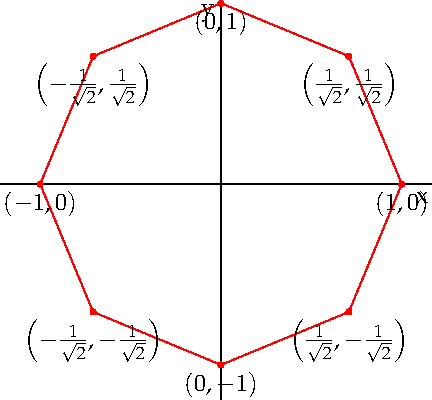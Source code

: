 import graph;

usepackage("palatino");
usepackage("mathpazo");

size(3inches,3inches);
scale(true);

xaxis("x");
yaxis("y");

draw((1,0)--(1/2^(1/2),1/2^(1/2))--(0,1)--(-1/2^(1/2),1/2^(1/2))--(-1,0)--(-1/2^(1/2),-1/2^(1/2))--(0,-1)--(1/2^(1/2),-1/2^(1/2))--cycle, red);

label("$(1,0)$",(1,0),S);
label("$\left(\frac{1}{\sqrt{2}},\frac{1}{\sqrt{2}}\right)$",(1/2^(1/2),1/2^(1/2)),S);
label("$(0,1)$",(0,1),S);
label("$\left(-\frac{1}{\sqrt{2}},\frac{1}{\sqrt{2}}\right)$",(-1/2^(1/2),1/2^(1/2)),S);
label("$(-1,0)$",(-1,0),S);
label("$\left(-\frac{1}{\sqrt{2}},-\frac{1}{\sqrt{2}}\right)$",(-1/2^(1/2),-1/2^(1/2)),S);
label("$(0,-1)$",(0,-1),S);
label("$\left(\frac{1}{\sqrt{2}},-\frac{1}{\sqrt{2}}\right)$",(1/2^(1/2),-1/2^(1/2)),S);

dot((1,0), red);
dot((1/2^(1/2),1/2^(1/2)), red);
dot((0,1), red);
dot((-1/2^(1/2),1/2^(1/2)), red);
dot((-1,0), red);
dot((-1/2^(1/2),-1/2^(1/2)), red);
dot((0,-1), red);
dot((1/2^(1/2),-1/2^(1/2)), red);
